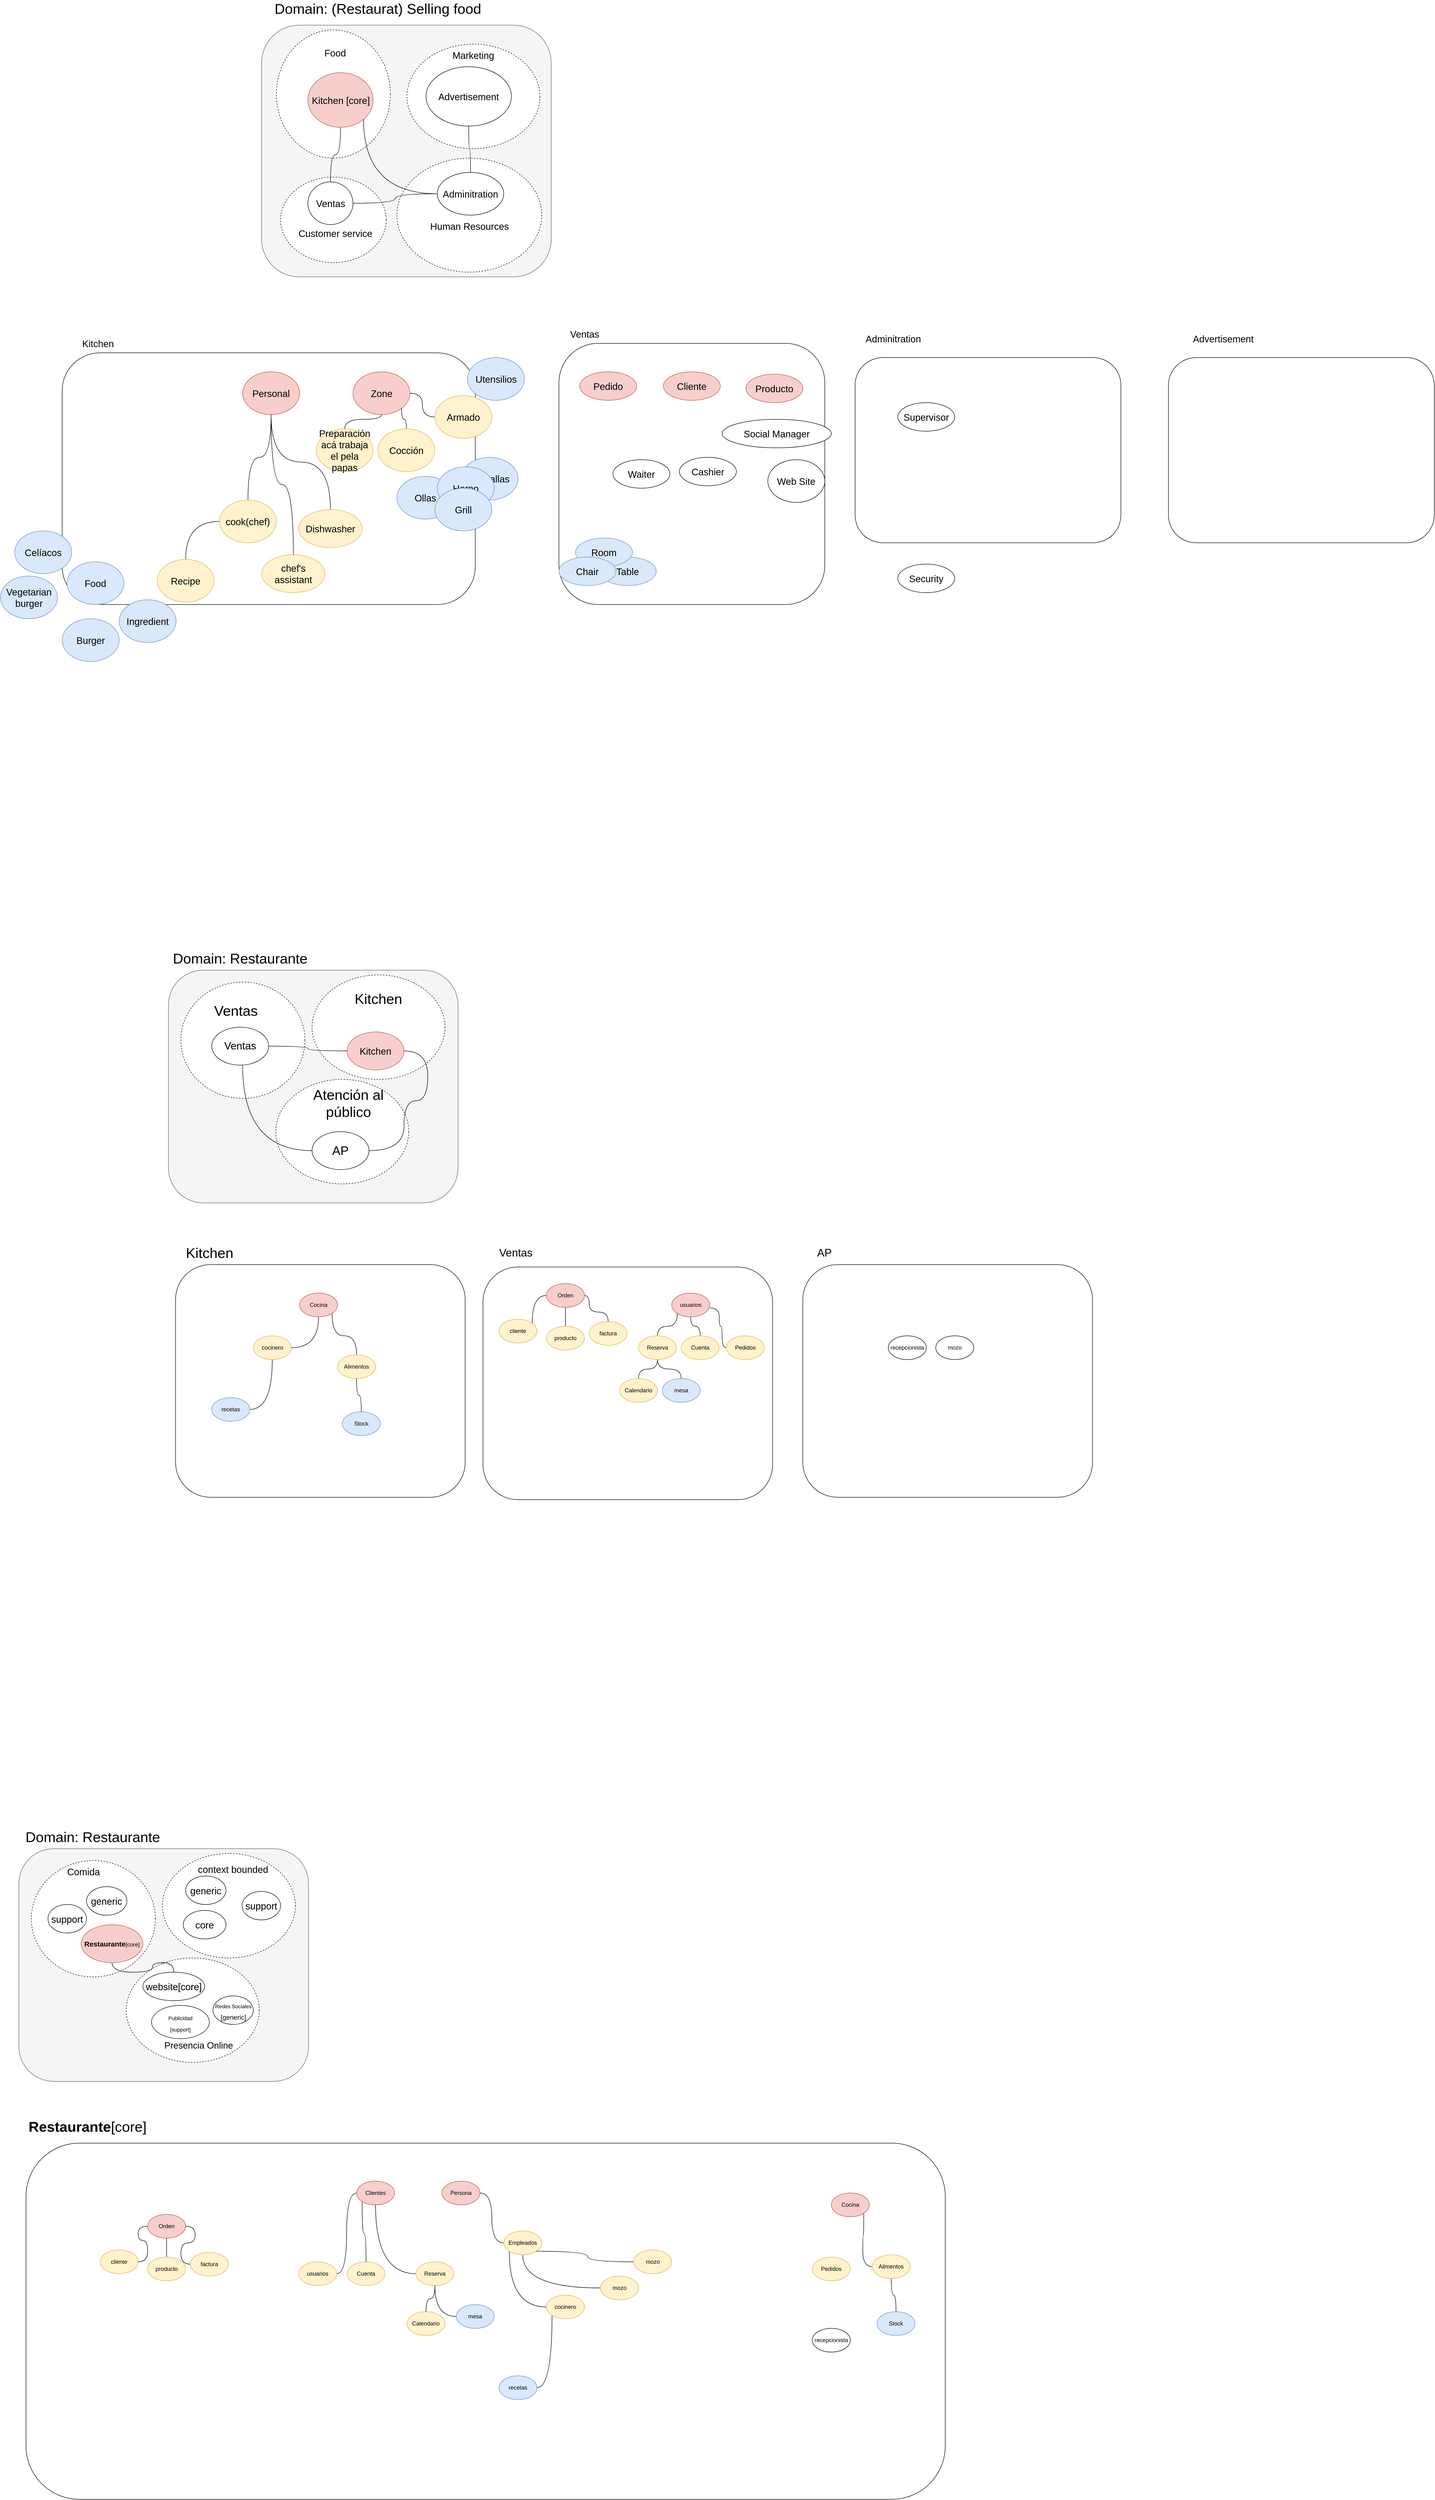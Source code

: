 <mxfile version="20.2.0" type="github" pages="3">
  <diagram id="0bSmpJjXT4QHC9Z0yinY" name="Análisis">
    <mxGraphModel dx="2881" dy="1131" grid="1" gridSize="10" guides="1" tooltips="1" connect="1" arrows="1" fold="1" page="1" pageScale="1" pageWidth="850" pageHeight="1100" math="0" shadow="0">
      <root>
        <mxCell id="0" />
        <mxCell id="1" parent="0" />
        <mxCell id="0j5r0Ggs8z3PcVSd7wvj-18" value="" style="rounded=1;whiteSpace=wrap;html=1;fontSize=20;fillColor=#f5f5f5;fontColor=#333333;strokeColor=#666666;" vertex="1" parent="1">
          <mxGeometry x="-16.25" y="2330" width="610" height="490" as="geometry" />
        </mxCell>
        <mxCell id="-irWWOzhihdXzqLK1Ein-56" value="" style="rounded=1;whiteSpace=wrap;html=1;fontSize=20;fillColor=#f5f5f5;fontColor=#333333;strokeColor=#666666;" parent="1" vertex="1">
          <mxGeometry x="180" y="340" width="610" height="530" as="geometry" />
        </mxCell>
        <mxCell id="-irWWOzhihdXzqLK1Ein-37" value="" style="rounded=1;whiteSpace=wrap;html=1;fontSize=20;" parent="1" vertex="1">
          <mxGeometry x="-240" y="1030" width="870" height="530" as="geometry" />
        </mxCell>
        <mxCell id="-irWWOzhihdXzqLK1Ein-1" value="&lt;font style=&quot;font-size: 30px;&quot;&gt;Domain: (Restaurat) Selling food&lt;br&gt;&lt;/font&gt;" style="text;html=1;strokeColor=none;fillColor=none;align=center;verticalAlign=middle;whiteSpace=wrap;rounded=0;" parent="1" vertex="1">
          <mxGeometry x="116" y="290" width="617.5" height="30" as="geometry" />
        </mxCell>
        <mxCell id="-irWWOzhihdXzqLK1Ein-2" value="" style="ellipse;whiteSpace=wrap;html=1;fontSize=30;dashed=1;" parent="1" vertex="1">
          <mxGeometry x="211.25" y="350" width="240" height="270" as="geometry" />
        </mxCell>
        <mxCell id="-irWWOzhihdXzqLK1Ein-3" value="" style="ellipse;whiteSpace=wrap;html=1;fontSize=30;dashed=1;" parent="1" vertex="1">
          <mxGeometry x="486.25" y="380" width="280" height="220" as="geometry" />
        </mxCell>
        <mxCell id="-irWWOzhihdXzqLK1Ein-4" value="" style="ellipse;whiteSpace=wrap;html=1;fontSize=30;dashed=1;" parent="1" vertex="1">
          <mxGeometry x="220" y="660" width="222.5" height="180" as="geometry" />
        </mxCell>
        <mxCell id="-irWWOzhihdXzqLK1Ein-5" value="&lt;font style=&quot;font-size: 20px;&quot;&gt;Food&lt;/font&gt;" style="text;html=1;strokeColor=none;fillColor=none;align=center;verticalAlign=middle;whiteSpace=wrap;rounded=0;dashed=1;fontSize=30;" parent="1" vertex="1">
          <mxGeometry x="305" y="380" width="60" height="30" as="geometry" />
        </mxCell>
        <mxCell id="-irWWOzhihdXzqLK1Ein-6" value="&lt;font style=&quot;font-size: 20px;&quot;&gt;C&lt;/font&gt;&lt;font style=&quot;font-size: 20px;&quot;&gt;&lt;span class=&quot;VIiyi&quot; lang=&quot;en&quot;&gt;&lt;span data-number-of-phrases=&quot;1&quot; data-phrase-index=&quot;0&quot; data-language-to-translate-into=&quot;es&quot; data-language-for-alternatives=&quot;en&quot; class=&quot;JLqJ4b ChMk0b&quot;&gt;&lt;span class=&quot;Q4iAWc&quot;&gt;ustomer service&lt;/span&gt;&lt;/span&gt;&lt;/span&gt;&lt;/font&gt;" style="text;html=1;strokeColor=none;fillColor=none;align=center;verticalAlign=middle;whiteSpace=wrap;rounded=0;dashed=1;fontSize=30;" parent="1" vertex="1">
          <mxGeometry x="187.5" y="760" width="295" height="30" as="geometry" />
        </mxCell>
        <mxCell id="Ue44cO6_rPKiA-cW_K2B-14" style="edgeStyle=orthogonalEdgeStyle;curved=1;orthogonalLoop=1;jettySize=auto;html=1;endArrow=none;endFill=0;" parent="1" source="-irWWOzhihdXzqLK1Ein-8" target="-irWWOzhihdXzqLK1Ein-63" edge="1">
          <mxGeometry relative="1" as="geometry" />
        </mxCell>
        <mxCell id="-irWWOzhihdXzqLK1Ein-8" value="&lt;span class=&quot;VIiyi&quot; lang=&quot;en&quot;&gt;&lt;span data-number-of-phrases=&quot;1&quot; data-phrase-index=&quot;0&quot; data-language-to-translate-into=&quot;es&quot; data-language-for-alternatives=&quot;en&quot; class=&quot;JLqJ4b ChMk0b&quot;&gt;&lt;span class=&quot;Q4iAWc&quot;&gt;Kitchen [core]&lt;br&gt;&lt;/span&gt;&lt;/span&gt;&lt;/span&gt;" style="ellipse;whiteSpace=wrap;html=1;fontSize=20;fillColor=#f8cecc;strokeColor=#b85450;" parent="1" vertex="1">
          <mxGeometry x="277.5" y="440" width="137.5" height="115" as="geometry" />
        </mxCell>
        <mxCell id="-irWWOzhihdXzqLK1Ein-10" value="Advertisement" style="ellipse;whiteSpace=wrap;html=1;fontSize=20;" parent="1" vertex="1">
          <mxGeometry x="526.25" y="427.5" width="180" height="125" as="geometry" />
        </mxCell>
        <mxCell id="-irWWOzhihdXzqLK1Ein-11" value="&lt;font style=&quot;font-size: 20px;&quot;&gt;Marketing&lt;/font&gt;" style="text;html=1;strokeColor=none;fillColor=none;align=center;verticalAlign=middle;whiteSpace=wrap;rounded=0;dashed=1;fontSize=30;" parent="1" vertex="1">
          <mxGeometry x="566.25" y="390" width="120" height="20" as="geometry" />
        </mxCell>
        <mxCell id="-irWWOzhihdXzqLK1Ein-13" value="" style="ellipse;whiteSpace=wrap;html=1;fontSize=30;dashed=1;" parent="1" vertex="1">
          <mxGeometry x="465" y="620" width="305" height="240" as="geometry" />
        </mxCell>
        <mxCell id="Ue44cO6_rPKiA-cW_K2B-15" style="edgeStyle=orthogonalEdgeStyle;curved=1;orthogonalLoop=1;jettySize=auto;html=1;entryX=1;entryY=0.5;entryDx=0;entryDy=0;endArrow=none;endFill=0;" parent="1" source="-irWWOzhihdXzqLK1Ein-15" target="-irWWOzhihdXzqLK1Ein-63" edge="1">
          <mxGeometry relative="1" as="geometry" />
        </mxCell>
        <mxCell id="Ue44cO6_rPKiA-cW_K2B-16" style="edgeStyle=orthogonalEdgeStyle;curved=1;orthogonalLoop=1;jettySize=auto;html=1;entryX=1;entryY=1;entryDx=0;entryDy=0;endArrow=none;endFill=0;" parent="1" source="-irWWOzhihdXzqLK1Ein-15" target="-irWWOzhihdXzqLK1Ein-8" edge="1">
          <mxGeometry relative="1" as="geometry" />
        </mxCell>
        <mxCell id="Ue44cO6_rPKiA-cW_K2B-17" style="edgeStyle=orthogonalEdgeStyle;curved=1;orthogonalLoop=1;jettySize=auto;html=1;endArrow=none;endFill=0;" parent="1" source="-irWWOzhihdXzqLK1Ein-15" target="-irWWOzhihdXzqLK1Ein-10" edge="1">
          <mxGeometry relative="1" as="geometry" />
        </mxCell>
        <mxCell id="-irWWOzhihdXzqLK1Ein-15" value="Adminitration" style="ellipse;whiteSpace=wrap;html=1;fontSize=20;" parent="1" vertex="1">
          <mxGeometry x="550" y="650" width="140" height="90" as="geometry" />
        </mxCell>
        <mxCell id="-irWWOzhihdXzqLK1Ein-19" value="&lt;font style=&quot;font-size: 20px;&quot;&gt;Human Resources&lt;br&gt;&lt;/font&gt;" style="text;html=1;strokeColor=none;fillColor=none;align=center;verticalAlign=middle;whiteSpace=wrap;rounded=0;dashed=1;fontSize=30;" parent="1" vertex="1">
          <mxGeometry x="512.5" y="750" width="210" height="20" as="geometry" />
        </mxCell>
        <mxCell id="-irWWOzhihdXzqLK1Ein-21" value="Ingredient" style="ellipse;whiteSpace=wrap;html=1;fontSize=20;fillColor=#dae8fc;strokeColor=#6c8ebf;" parent="1" vertex="1">
          <mxGeometry x="-120" y="1550" width="120" height="90" as="geometry" />
        </mxCell>
        <mxCell id="Ue44cO6_rPKiA-cW_K2B-23" style="edgeStyle=orthogonalEdgeStyle;curved=1;orthogonalLoop=1;jettySize=auto;html=1;endArrow=none;endFill=0;" parent="1" source="-irWWOzhihdXzqLK1Ein-22" target="Ue44cO6_rPKiA-cW_K2B-22" edge="1">
          <mxGeometry relative="1" as="geometry" />
        </mxCell>
        <mxCell id="Ue44cO6_rPKiA-cW_K2B-53" style="edgeStyle=orthogonalEdgeStyle;curved=1;orthogonalLoop=1;jettySize=auto;html=1;endArrow=none;endFill=0;" parent="1" source="-irWWOzhihdXzqLK1Ein-22" target="-irWWOzhihdXzqLK1Ein-24" edge="1">
          <mxGeometry relative="1" as="geometry" />
        </mxCell>
        <mxCell id="-irWWOzhihdXzqLK1Ein-22" value="cook(chef)" style="ellipse;whiteSpace=wrap;html=1;fontSize=20;fillColor=#fff2cc;strokeColor=#d6b656;" parent="1" vertex="1">
          <mxGeometry x="91.25" y="1340" width="120" height="90" as="geometry" />
        </mxCell>
        <mxCell id="-irWWOzhihdXzqLK1Ein-24" value="Recipe" style="ellipse;whiteSpace=wrap;html=1;fontSize=20;fillColor=#fff2cc;strokeColor=#d6b656;" parent="1" vertex="1">
          <mxGeometry x="-40" y="1465" width="120" height="90" as="geometry" />
        </mxCell>
        <mxCell id="-irWWOzhihdXzqLK1Ein-36" value="&lt;span class=&quot;VIiyi&quot; lang=&quot;en&quot;&gt;&lt;span data-number-of-phrases=&quot;1&quot; data-phrase-index=&quot;0&quot; data-language-to-translate-into=&quot;es&quot; data-language-for-alternatives=&quot;en&quot; class=&quot;JLqJ4b ChMk0b&quot;&gt;&lt;span class=&quot;Q4iAWc&quot;&gt;Kitchen &lt;/span&gt;&lt;/span&gt;&lt;/span&gt;" style="text;html=1;align=center;verticalAlign=middle;resizable=0;points=[];autosize=1;strokeColor=none;fillColor=none;fontSize=20;" parent="1" vertex="1">
          <mxGeometry x="-210" y="990" width="90" height="40" as="geometry" />
        </mxCell>
        <mxCell id="-irWWOzhihdXzqLK1Ein-38" value="" style="rounded=1;whiteSpace=wrap;html=1;fontSize=20;" parent="1" vertex="1">
          <mxGeometry x="806.25" y="1010" width="560" height="550" as="geometry" />
        </mxCell>
        <mxCell id="-irWWOzhihdXzqLK1Ein-39" value="Ventas" style="text;html=1;align=center;verticalAlign=middle;resizable=0;points=[];autosize=1;strokeColor=none;fillColor=none;fontSize=20;" parent="1" vertex="1">
          <mxGeometry x="820" y="970" width="80" height="40" as="geometry" />
        </mxCell>
        <mxCell id="-irWWOzhihdXzqLK1Ein-42" value="Advertisement" style="text;html=1;align=center;verticalAlign=middle;resizable=0;points=[];autosize=1;strokeColor=none;fillColor=none;fontSize=20;" parent="1" vertex="1">
          <mxGeometry x="2130" y="980" width="150" height="40" as="geometry" />
        </mxCell>
        <mxCell id="-irWWOzhihdXzqLK1Ein-43" value="" style="rounded=1;whiteSpace=wrap;html=1;fontSize=20;" parent="1" vertex="1">
          <mxGeometry x="2090" y="1040" width="560" height="390" as="geometry" />
        </mxCell>
        <mxCell id="-irWWOzhihdXzqLK1Ein-44" value="Adminitration" style="text;html=1;align=center;verticalAlign=middle;resizable=0;points=[];autosize=1;strokeColor=none;fillColor=none;fontSize=20;" parent="1" vertex="1">
          <mxGeometry x="1440" y="980" width="140" height="40" as="geometry" />
        </mxCell>
        <mxCell id="-irWWOzhihdXzqLK1Ein-45" value="" style="rounded=1;whiteSpace=wrap;html=1;fontSize=20;" parent="1" vertex="1">
          <mxGeometry x="1430" y="1040" width="560" height="390" as="geometry" />
        </mxCell>
        <mxCell id="-irWWOzhihdXzqLK1Ein-46" value="Waiter" style="ellipse;whiteSpace=wrap;html=1;fontSize=20;" parent="1" vertex="1">
          <mxGeometry x="920" y="1255" width="120" height="60" as="geometry" />
        </mxCell>
        <mxCell id="-irWWOzhihdXzqLK1Ein-47" value="Cashier" style="ellipse;whiteSpace=wrap;html=1;fontSize=20;" parent="1" vertex="1">
          <mxGeometry x="1060" y="1250" width="120" height="60" as="geometry" />
        </mxCell>
        <mxCell id="-irWWOzhihdXzqLK1Ein-48" value="Table" style="ellipse;whiteSpace=wrap;html=1;fontSize=20;fillColor=#dae8fc;strokeColor=#6c8ebf;" parent="1" vertex="1">
          <mxGeometry x="891.25" y="1460" width="120" height="60" as="geometry" />
        </mxCell>
        <mxCell id="-irWWOzhihdXzqLK1Ein-49" value="Web Site" style="ellipse;whiteSpace=wrap;html=1;fontSize=20;direction=west;" parent="1" vertex="1">
          <mxGeometry x="1246.25" y="1255" width="120" height="90" as="geometry" />
        </mxCell>
        <mxCell id="-irWWOzhihdXzqLK1Ein-50" value="Social Manager" style="ellipse;whiteSpace=wrap;html=1;fontSize=20;" parent="1" vertex="1">
          <mxGeometry x="1150" y="1170" width="230" height="60" as="geometry" />
        </mxCell>
        <mxCell id="-irWWOzhihdXzqLK1Ein-51" value="Room" style="ellipse;whiteSpace=wrap;html=1;fontSize=20;fillColor=#dae8fc;strokeColor=#6c8ebf;" parent="1" vertex="1">
          <mxGeometry x="841.25" y="1420" width="120" height="60" as="geometry" />
        </mxCell>
        <mxCell id="-irWWOzhihdXzqLK1Ein-52" value="Chair" style="ellipse;whiteSpace=wrap;html=1;fontSize=20;fillColor=#dae8fc;strokeColor=#6c8ebf;" parent="1" vertex="1">
          <mxGeometry x="806.25" y="1460" width="120" height="60" as="geometry" />
        </mxCell>
        <mxCell id="-irWWOzhihdXzqLK1Ein-54" value="Burger" style="ellipse;whiteSpace=wrap;html=1;fontSize=20;fillColor=#dae8fc;strokeColor=#6c8ebf;" parent="1" vertex="1">
          <mxGeometry x="-240" y="1590" width="120" height="90" as="geometry" />
        </mxCell>
        <mxCell id="-irWWOzhihdXzqLK1Ein-55" value="Vegetarian burger" style="ellipse;whiteSpace=wrap;html=1;fontSize=20;fillColor=#dae8fc;strokeColor=#6c8ebf;" parent="1" vertex="1">
          <mxGeometry x="-370" y="1500" width="120" height="90" as="geometry" />
        </mxCell>
        <mxCell id="-irWWOzhihdXzqLK1Ein-57" value="Security" style="ellipse;whiteSpace=wrap;html=1;fontSize=20;" parent="1" vertex="1">
          <mxGeometry x="1520" y="1475" width="120" height="60" as="geometry" />
        </mxCell>
        <mxCell id="-irWWOzhihdXzqLK1Ein-58" value="Supervisor" style="ellipse;whiteSpace=wrap;html=1;fontSize=20;" parent="1" vertex="1">
          <mxGeometry x="1520" y="1135" width="120" height="60" as="geometry" />
        </mxCell>
        <mxCell id="Ue44cO6_rPKiA-cW_K2B-24" style="edgeStyle=orthogonalEdgeStyle;curved=1;orthogonalLoop=1;jettySize=auto;html=1;endArrow=none;endFill=0;" parent="1" source="-irWWOzhihdXzqLK1Ein-59" target="Ue44cO6_rPKiA-cW_K2B-22" edge="1">
          <mxGeometry relative="1" as="geometry" />
        </mxCell>
        <mxCell id="-irWWOzhihdXzqLK1Ein-59" value="&lt;span class=&quot;VIiyi&quot; lang=&quot;en&quot;&gt;&lt;span data-number-of-phrases=&quot;1&quot; data-phrase-index=&quot;0&quot; data-language-to-translate-into=&quot;es&quot; data-language-for-alternatives=&quot;en&quot; class=&quot;JLqJ4b ChMk0b&quot;&gt;&lt;span class=&quot;Q4iAWc&quot;&gt;chef&#39;s assistant&lt;/span&gt;&lt;/span&gt;&lt;/span&gt;" style="ellipse;whiteSpace=wrap;html=1;fontSize=20;fillColor=#fff2cc;strokeColor=#d6b656;" parent="1" vertex="1">
          <mxGeometry x="180" y="1455" width="133.75" height="80" as="geometry" />
        </mxCell>
        <mxCell id="-irWWOzhihdXzqLK1Ein-63" value="Ventas" style="ellipse;whiteSpace=wrap;html=1;fontSize=20;" parent="1" vertex="1">
          <mxGeometry x="277.5" y="670" width="95" height="90" as="geometry" />
        </mxCell>
        <mxCell id="Ue44cO6_rPKiA-cW_K2B-1" style="edgeStyle=orthogonalEdgeStyle;rounded=0;orthogonalLoop=1;jettySize=auto;html=1;exitX=0.5;exitY=1;exitDx=0;exitDy=0;" parent="1" source="-irWWOzhihdXzqLK1Ein-6" target="-irWWOzhihdXzqLK1Ein-6" edge="1">
          <mxGeometry relative="1" as="geometry" />
        </mxCell>
        <mxCell id="Ue44cO6_rPKiA-cW_K2B-18" value="Ollas" style="ellipse;whiteSpace=wrap;html=1;fontSize=20;fillColor=#dae8fc;strokeColor=#6c8ebf;" parent="1" vertex="1">
          <mxGeometry x="465" y="1290" width="120" height="90" as="geometry" />
        </mxCell>
        <mxCell id="Ue44cO6_rPKiA-cW_K2B-22" value="Personal" style="ellipse;whiteSpace=wrap;html=1;fontSize=20;fillColor=#f8cecc;strokeColor=#b85450;" parent="1" vertex="1">
          <mxGeometry x="140" y="1070" width="120" height="90" as="geometry" />
        </mxCell>
        <mxCell id="Ue44cO6_rPKiA-cW_K2B-32" style="edgeStyle=orthogonalEdgeStyle;curved=1;orthogonalLoop=1;jettySize=auto;html=1;endArrow=none;endFill=0;" parent="1" source="Ue44cO6_rPKiA-cW_K2B-31" target="Ue44cO6_rPKiA-cW_K2B-22" edge="1">
          <mxGeometry relative="1" as="geometry" />
        </mxCell>
        <mxCell id="Ue44cO6_rPKiA-cW_K2B-31" value="&lt;span class=&quot;VIiyi&quot; lang=&quot;en&quot;&gt;&lt;span data-number-of-phrases=&quot;1&quot; data-phrase-index=&quot;0&quot; data-language-to-translate-into=&quot;es&quot; data-language-for-alternatives=&quot;en&quot; class=&quot;JLqJ4b ChMk0b&quot;&gt;&lt;span class=&quot;Q4iAWc&quot;&gt;Dishwasher&lt;/span&gt;&lt;/span&gt;&lt;/span&gt;" style="ellipse;whiteSpace=wrap;html=1;fontSize=20;fillColor=#fff2cc;strokeColor=#d6b656;" parent="1" vertex="1">
          <mxGeometry x="258.13" y="1360" width="133.75" height="80" as="geometry" />
        </mxCell>
        <mxCell id="Ue44cO6_rPKiA-cW_K2B-33" value="Hornallas" style="ellipse;whiteSpace=wrap;html=1;fontSize=20;fillColor=#dae8fc;strokeColor=#6c8ebf;" parent="1" vertex="1">
          <mxGeometry x="600" y="1250" width="120" height="90" as="geometry" />
        </mxCell>
        <mxCell id="Ue44cO6_rPKiA-cW_K2B-38" value="Zone" style="ellipse;whiteSpace=wrap;html=1;fontSize=20;fillColor=#f8cecc;strokeColor=#b85450;" parent="1" vertex="1">
          <mxGeometry x="372.5" y="1070" width="120" height="90" as="geometry" />
        </mxCell>
        <mxCell id="Ue44cO6_rPKiA-cW_K2B-46" style="edgeStyle=orthogonalEdgeStyle;curved=1;orthogonalLoop=1;jettySize=auto;html=1;entryX=1;entryY=1;entryDx=0;entryDy=0;endArrow=none;endFill=0;" parent="1" source="Ue44cO6_rPKiA-cW_K2B-39" target="Ue44cO6_rPKiA-cW_K2B-38" edge="1">
          <mxGeometry relative="1" as="geometry" />
        </mxCell>
        <mxCell id="Ue44cO6_rPKiA-cW_K2B-39" value="Cocción" style="ellipse;whiteSpace=wrap;html=1;fontSize=20;fillColor=#fff2cc;strokeColor=#d6b656;" parent="1" vertex="1">
          <mxGeometry x="425" y="1190" width="120" height="90" as="geometry" />
        </mxCell>
        <mxCell id="Ue44cO6_rPKiA-cW_K2B-45" style="edgeStyle=orthogonalEdgeStyle;curved=1;orthogonalLoop=1;jettySize=auto;html=1;endArrow=none;endFill=0;" parent="1" source="Ue44cO6_rPKiA-cW_K2B-40" target="Ue44cO6_rPKiA-cW_K2B-38" edge="1">
          <mxGeometry relative="1" as="geometry" />
        </mxCell>
        <mxCell id="Ue44cO6_rPKiA-cW_K2B-40" value="Preparación acá trabaja el pela papas" style="ellipse;whiteSpace=wrap;html=1;fontSize=20;fillColor=#fff2cc;strokeColor=#d6b656;" parent="1" vertex="1">
          <mxGeometry x="295" y="1190" width="120" height="90" as="geometry" />
        </mxCell>
        <mxCell id="Ue44cO6_rPKiA-cW_K2B-41" value="Horno" style="ellipse;whiteSpace=wrap;html=1;fontSize=20;fillColor=#dae8fc;strokeColor=#6c8ebf;" parent="1" vertex="1">
          <mxGeometry x="550" y="1270" width="120" height="90" as="geometry" />
        </mxCell>
        <mxCell id="Ue44cO6_rPKiA-cW_K2B-42" value="Grill" style="ellipse;whiteSpace=wrap;html=1;fontSize=20;fillColor=#dae8fc;strokeColor=#6c8ebf;" parent="1" vertex="1">
          <mxGeometry x="545" y="1315" width="120" height="90" as="geometry" />
        </mxCell>
        <mxCell id="Ue44cO6_rPKiA-cW_K2B-43" value="Utensilios" style="ellipse;whiteSpace=wrap;html=1;fontSize=20;fillColor=#dae8fc;strokeColor=#6c8ebf;" parent="1" vertex="1">
          <mxGeometry x="613.5" y="1040" width="120" height="90" as="geometry" />
        </mxCell>
        <mxCell id="Ue44cO6_rPKiA-cW_K2B-47" value="Food" style="ellipse;whiteSpace=wrap;html=1;fontSize=20;fillColor=#dae8fc;strokeColor=#6c8ebf;" parent="1" vertex="1">
          <mxGeometry x="-230" y="1470" width="120" height="90" as="geometry" />
        </mxCell>
        <mxCell id="Ue44cO6_rPKiA-cW_K2B-51" value="Celíacos" style="ellipse;whiteSpace=wrap;html=1;fontSize=20;fillColor=#dae8fc;strokeColor=#6c8ebf;" parent="1" vertex="1">
          <mxGeometry x="-340" y="1405" width="120" height="90" as="geometry" />
        </mxCell>
        <mxCell id="Ue44cO6_rPKiA-cW_K2B-55" style="edgeStyle=orthogonalEdgeStyle;curved=1;orthogonalLoop=1;jettySize=auto;html=1;endArrow=none;endFill=0;" parent="1" source="Ue44cO6_rPKiA-cW_K2B-54" target="Ue44cO6_rPKiA-cW_K2B-38" edge="1">
          <mxGeometry relative="1" as="geometry" />
        </mxCell>
        <mxCell id="Ue44cO6_rPKiA-cW_K2B-54" value="Armado" style="ellipse;whiteSpace=wrap;html=1;fontSize=20;fillColor=#fff2cc;strokeColor=#d6b656;" parent="1" vertex="1">
          <mxGeometry x="545" y="1120" width="120" height="90" as="geometry" />
        </mxCell>
        <mxCell id="Ue44cO6_rPKiA-cW_K2B-56" value="Producto" style="ellipse;whiteSpace=wrap;html=1;fontSize=20;fillColor=#f8cecc;strokeColor=#b85450;" parent="1" vertex="1">
          <mxGeometry x="1200" y="1075" width="120" height="60" as="geometry" />
        </mxCell>
        <mxCell id="Ue44cO6_rPKiA-cW_K2B-58" value="Pedido" style="ellipse;whiteSpace=wrap;html=1;fontSize=20;fillColor=#f8cecc;strokeColor=#b85450;" parent="1" vertex="1">
          <mxGeometry x="850" y="1070" width="120" height="60" as="geometry" />
        </mxCell>
        <mxCell id="Ue44cO6_rPKiA-cW_K2B-59" value="Cliente" style="ellipse;whiteSpace=wrap;html=1;fontSize=20;fillColor=#f8cecc;strokeColor=#b85450;" parent="1" vertex="1">
          <mxGeometry x="1026.25" y="1070" width="120" height="60" as="geometry" />
        </mxCell>
        <mxCell id="0j5r0Ggs8z3PcVSd7wvj-1" value="&lt;font style=&quot;font-size: 30px;&quot;&gt;Domain: Restaurante&lt;br&gt;&lt;/font&gt;" style="text;html=1;strokeColor=none;fillColor=none;align=center;verticalAlign=middle;whiteSpace=wrap;rounded=0;" vertex="1" parent="1">
          <mxGeometry x="-25" y="2290" width="320" height="30" as="geometry" />
        </mxCell>
        <mxCell id="0j5r0Ggs8z3PcVSd7wvj-2" value="" style="ellipse;whiteSpace=wrap;html=1;fontSize=30;dashed=1;" vertex="1" parent="1">
          <mxGeometry x="10" y="2355" width="261.25" height="245" as="geometry" />
        </mxCell>
        <mxCell id="0j5r0Ggs8z3PcVSd7wvj-3" value="" style="ellipse;whiteSpace=wrap;html=1;fontSize=30;dashed=1;" vertex="1" parent="1">
          <mxGeometry x="286.25" y="2340" width="280" height="220" as="geometry" />
        </mxCell>
        <mxCell id="0j5r0Ggs8z3PcVSd7wvj-5" value="Ventas" style="text;html=1;strokeColor=none;fillColor=none;align=center;verticalAlign=middle;whiteSpace=wrap;rounded=0;dashed=1;fontSize=30;" vertex="1" parent="1">
          <mxGeometry x="96" y="2400" width="60" height="30" as="geometry" />
        </mxCell>
        <mxCell id="0j5r0Ggs8z3PcVSd7wvj-10" value="&lt;font style=&quot;font-size: 30px;&quot;&gt;Kitchen&lt;/font&gt;" style="text;html=1;strokeColor=none;fillColor=none;align=center;verticalAlign=middle;whiteSpace=wrap;rounded=0;dashed=1;fontSize=30;" vertex="1" parent="1">
          <mxGeometry x="366.25" y="2380" width="120" height="20" as="geometry" />
        </mxCell>
        <mxCell id="0j5r0Ggs8z3PcVSd7wvj-24" value="&lt;font style=&quot;font-size: 20px;&quot;&gt;Kitchen&lt;/font&gt;" style="ellipse;whiteSpace=wrap;html=1;fillColor=#f8cecc;strokeColor=#b85450;" vertex="1" parent="1">
          <mxGeometry x="360" y="2460" width="120" height="80" as="geometry" />
        </mxCell>
        <mxCell id="0j5r0Ggs8z3PcVSd7wvj-37" value="" style="ellipse;whiteSpace=wrap;html=1;fontSize=30;dashed=1;" vertex="1" parent="1">
          <mxGeometry x="210" y="2560" width="280" height="220" as="geometry" />
        </mxCell>
        <mxCell id="0j5r0Ggs8z3PcVSd7wvj-44" style="edgeStyle=orthogonalEdgeStyle;curved=1;orthogonalLoop=1;jettySize=auto;html=1;fontSize=23;endArrow=none;endFill=0;" edge="1" parent="1" source="0j5r0Ggs8z3PcVSd7wvj-38" target="0j5r0Ggs8z3PcVSd7wvj-24">
          <mxGeometry relative="1" as="geometry">
            <Array as="points">
              <mxPoint x="480" y="2710" />
              <mxPoint x="480" y="2605" />
              <mxPoint x="530" y="2605" />
              <mxPoint x="530" y="2500" />
            </Array>
          </mxGeometry>
        </mxCell>
        <mxCell id="0j5r0Ggs8z3PcVSd7wvj-38" value="&lt;font style=&quot;font-size: 26px;&quot;&gt;AP&lt;/font&gt;" style="ellipse;whiteSpace=wrap;html=1;" vertex="1" parent="1">
          <mxGeometry x="286.25" y="2670" width="120" height="80" as="geometry" />
        </mxCell>
        <mxCell id="0j5r0Ggs8z3PcVSd7wvj-42" style="edgeStyle=orthogonalEdgeStyle;orthogonalLoop=1;jettySize=auto;html=1;fontSize=23;curved=1;endArrow=none;endFill=0;" edge="1" parent="1" source="0j5r0Ggs8z3PcVSd7wvj-39" target="0j5r0Ggs8z3PcVSd7wvj-24">
          <mxGeometry relative="1" as="geometry" />
        </mxCell>
        <mxCell id="0j5r0Ggs8z3PcVSd7wvj-43" style="edgeStyle=orthogonalEdgeStyle;curved=1;orthogonalLoop=1;jettySize=auto;html=1;entryX=0;entryY=0.5;entryDx=0;entryDy=0;fontSize=23;endArrow=none;endFill=0;" edge="1" parent="1" source="0j5r0Ggs8z3PcVSd7wvj-39" target="0j5r0Ggs8z3PcVSd7wvj-38">
          <mxGeometry relative="1" as="geometry">
            <Array as="points">
              <mxPoint x="140" y="2710" />
            </Array>
          </mxGeometry>
        </mxCell>
        <mxCell id="0j5r0Ggs8z3PcVSd7wvj-39" value="&lt;font style=&quot;font-size: 22px;&quot;&gt;Ventas&lt;/font&gt;" style="ellipse;whiteSpace=wrap;html=1;" vertex="1" parent="1">
          <mxGeometry x="75" y="2450" width="120" height="80" as="geometry" />
        </mxCell>
        <mxCell id="0j5r0Ggs8z3PcVSd7wvj-40" value="Atención al público" style="text;html=1;strokeColor=none;fillColor=none;align=center;verticalAlign=middle;whiteSpace=wrap;rounded=0;dashed=1;fontSize=30;" vertex="1" parent="1">
          <mxGeometry x="242.5" y="2600" width="240" height="20" as="geometry" />
        </mxCell>
        <mxCell id="0j5r0Ggs8z3PcVSd7wvj-45" value="" style="rounded=1;whiteSpace=wrap;html=1;fontSize=20;" vertex="1" parent="1">
          <mxGeometry x="-1.25" y="2950" width="610" height="490" as="geometry" />
        </mxCell>
        <mxCell id="0j5r0Ggs8z3PcVSd7wvj-46" value="&lt;font style=&quot;font-size: 30px;&quot;&gt;Kitchen&lt;/font&gt;" style="text;html=1;align=center;verticalAlign=middle;resizable=0;points=[];autosize=1;strokeColor=none;fillColor=none;fontSize=23;" vertex="1" parent="1">
          <mxGeometry x="10" y="2900" width="120" height="50" as="geometry" />
        </mxCell>
        <mxCell id="0j5r0Ggs8z3PcVSd7wvj-17" style="edgeStyle=orthogonalEdgeStyle;rounded=0;orthogonalLoop=1;jettySize=auto;html=1;exitX=0.5;exitY=1;exitDx=0;exitDy=0;" edge="1" parent="1">
          <mxGeometry relative="1" as="geometry">
            <mxPoint x="141.25" y="3050" as="sourcePoint" />
            <mxPoint x="141.25" y="3050" as="targetPoint" />
          </mxGeometry>
        </mxCell>
        <mxCell id="0j5r0Ggs8z3PcVSd7wvj-61" style="edgeStyle=orthogonalEdgeStyle;curved=1;orthogonalLoop=1;jettySize=auto;html=1;fontSize=30;endArrow=none;endFill=0;" edge="1" parent="1" source="0j5r0Ggs8z3PcVSd7wvj-26" target="0j5r0Ggs8z3PcVSd7wvj-27">
          <mxGeometry relative="1" as="geometry" />
        </mxCell>
        <mxCell id="0j5r0Ggs8z3PcVSd7wvj-26" value="recetas" style="ellipse;whiteSpace=wrap;html=1;fillColor=#dae8fc;strokeColor=#6c8ebf;" vertex="1" parent="1">
          <mxGeometry x="75" y="3230" width="80" height="50" as="geometry" />
        </mxCell>
        <mxCell id="0j5r0Ggs8z3PcVSd7wvj-73" style="edgeStyle=orthogonalEdgeStyle;curved=1;orthogonalLoop=1;jettySize=auto;html=1;fontSize=30;endArrow=none;endFill=0;" edge="1" parent="1" source="0j5r0Ggs8z3PcVSd7wvj-27" target="0j5r0Ggs8z3PcVSd7wvj-70">
          <mxGeometry relative="1" as="geometry" />
        </mxCell>
        <mxCell id="0j5r0Ggs8z3PcVSd7wvj-27" value="cocinero" style="ellipse;whiteSpace=wrap;html=1;fillColor=#fff2cc;strokeColor=#d6b656;" vertex="1" parent="1">
          <mxGeometry x="162.5" y="3100" width="80" height="50" as="geometry" />
        </mxCell>
        <mxCell id="0j5r0Ggs8z3PcVSd7wvj-81" style="edgeStyle=orthogonalEdgeStyle;curved=1;orthogonalLoop=1;jettySize=auto;html=1;entryX=1;entryY=1;entryDx=0;entryDy=0;fontSize=30;endArrow=none;endFill=0;" edge="1" parent="1" source="0j5r0Ggs8z3PcVSd7wvj-35" target="0j5r0Ggs8z3PcVSd7wvj-70">
          <mxGeometry relative="1" as="geometry" />
        </mxCell>
        <mxCell id="0j5r0Ggs8z3PcVSd7wvj-35" value="Alimentos" style="ellipse;whiteSpace=wrap;html=1;fillColor=#fff2cc;strokeColor=#d6b656;" vertex="1" parent="1">
          <mxGeometry x="340" y="3140" width="80" height="50" as="geometry" />
        </mxCell>
        <mxCell id="0j5r0Ggs8z3PcVSd7wvj-55" style="edgeStyle=orthogonalEdgeStyle;curved=1;orthogonalLoop=1;jettySize=auto;html=1;entryX=0.5;entryY=1;entryDx=0;entryDy=0;fontSize=30;endArrow=none;endFill=0;" edge="1" parent="1" source="0j5r0Ggs8z3PcVSd7wvj-50">
          <mxGeometry relative="1" as="geometry">
            <mxPoint x="153.75" y="3070" as="targetPoint" />
          </mxGeometry>
        </mxCell>
        <mxCell id="0j5r0Ggs8z3PcVSd7wvj-54" style="edgeStyle=orthogonalEdgeStyle;curved=1;orthogonalLoop=1;jettySize=auto;html=1;entryX=0;entryY=0.5;entryDx=0;entryDy=0;fontSize=30;endArrow=none;endFill=0;" edge="1" parent="1" source="0j5r0Ggs8z3PcVSd7wvj-51">
          <mxGeometry relative="1" as="geometry">
            <mxPoint x="113.75" y="3045" as="targetPoint" />
          </mxGeometry>
        </mxCell>
        <mxCell id="0j5r0Ggs8z3PcVSd7wvj-56" style="edgeStyle=orthogonalEdgeStyle;curved=1;orthogonalLoop=1;jettySize=auto;html=1;entryX=1;entryY=1;entryDx=0;entryDy=0;fontSize=30;endArrow=none;endFill=0;" edge="1" parent="1" target="0j5r0Ggs8z3PcVSd7wvj-49">
          <mxGeometry relative="1" as="geometry">
            <mxPoint x="233.75" y="3139.957" as="sourcePoint" />
          </mxGeometry>
        </mxCell>
        <mxCell id="0j5r0Ggs8z3PcVSd7wvj-62" value="Ventas" style="text;html=1;align=center;verticalAlign=middle;resizable=0;points=[];autosize=1;strokeColor=none;fillColor=none;fontSize=23;" vertex="1" parent="1">
          <mxGeometry x="670" y="2905" width="90" height="40" as="geometry" />
        </mxCell>
        <mxCell id="0j5r0Ggs8z3PcVSd7wvj-63" value="" style="rounded=1;whiteSpace=wrap;html=1;fontSize=20;" vertex="1" parent="1">
          <mxGeometry x="646.25" y="2955" width="610" height="490" as="geometry" />
        </mxCell>
        <mxCell id="0j5r0Ggs8z3PcVSd7wvj-69" style="edgeStyle=orthogonalEdgeStyle;curved=1;orthogonalLoop=1;jettySize=auto;html=1;fontSize=30;endArrow=none;endFill=0;" edge="1" parent="1" source="0j5r0Ggs8z3PcVSd7wvj-28" target="0j5r0Ggs8z3PcVSd7wvj-64">
          <mxGeometry relative="1" as="geometry">
            <Array as="points">
              <mxPoint x="750" y="3015" />
            </Array>
          </mxGeometry>
        </mxCell>
        <mxCell id="0j5r0Ggs8z3PcVSd7wvj-28" value="cliente" style="ellipse;whiteSpace=wrap;html=1;fillColor=#fff2cc;strokeColor=#d6b656;" vertex="1" parent="1">
          <mxGeometry x="680" y="3065" width="80" height="50" as="geometry" />
        </mxCell>
        <mxCell id="0j5r0Ggs8z3PcVSd7wvj-29" value="usuarios" style="ellipse;whiteSpace=wrap;html=1;fillColor=#f8cecc;strokeColor=#b85450;" vertex="1" parent="1">
          <mxGeometry x="1043.75" y="3010" width="80" height="50" as="geometry" />
        </mxCell>
        <mxCell id="0j5r0Ggs8z3PcVSd7wvj-88" style="edgeStyle=orthogonalEdgeStyle;curved=1;orthogonalLoop=1;jettySize=auto;html=1;fontSize=30;endArrow=none;endFill=0;" edge="1" parent="1" source="0j5r0Ggs8z3PcVSd7wvj-31" target="0j5r0Ggs8z3PcVSd7wvj-34">
          <mxGeometry relative="1" as="geometry" />
        </mxCell>
        <mxCell id="0j5r0Ggs8z3PcVSd7wvj-31" value="mesa" style="ellipse;whiteSpace=wrap;html=1;fillColor=#dae8fc;strokeColor=#6c8ebf;" vertex="1" parent="1">
          <mxGeometry x="1023.75" y="3190" width="80" height="50" as="geometry" />
        </mxCell>
        <mxCell id="0j5r0Ggs8z3PcVSd7wvj-74" style="edgeStyle=orthogonalEdgeStyle;curved=1;orthogonalLoop=1;jettySize=auto;html=1;fontSize=30;endArrow=none;endFill=0;" edge="1" parent="1" source="0j5r0Ggs8z3PcVSd7wvj-32" target="0j5r0Ggs8z3PcVSd7wvj-64">
          <mxGeometry relative="1" as="geometry" />
        </mxCell>
        <mxCell id="0j5r0Ggs8z3PcVSd7wvj-32" value="producto" style="ellipse;whiteSpace=wrap;html=1;fillColor=#fff2cc;strokeColor=#d6b656;" vertex="1" parent="1">
          <mxGeometry x="780" y="3080" width="80" height="50" as="geometry" />
        </mxCell>
        <mxCell id="0j5r0Ggs8z3PcVSd7wvj-86" style="edgeStyle=orthogonalEdgeStyle;curved=1;orthogonalLoop=1;jettySize=auto;html=1;entryX=0;entryY=1;entryDx=0;entryDy=0;fontSize=30;endArrow=none;endFill=0;" edge="1" parent="1" source="0j5r0Ggs8z3PcVSd7wvj-34" target="0j5r0Ggs8z3PcVSd7wvj-29">
          <mxGeometry relative="1" as="geometry" />
        </mxCell>
        <mxCell id="0j5r0Ggs8z3PcVSd7wvj-34" value="Reserva" style="ellipse;whiteSpace=wrap;html=1;fillColor=#fff2cc;strokeColor=#d6b656;" vertex="1" parent="1">
          <mxGeometry x="973.75" y="3100" width="80" height="50" as="geometry" />
        </mxCell>
        <mxCell id="0j5r0Ggs8z3PcVSd7wvj-64" value="Orden" style="ellipse;whiteSpace=wrap;html=1;fillColor=#f8cecc;strokeColor=#b85450;" vertex="1" parent="1">
          <mxGeometry x="780" y="2990" width="80" height="50" as="geometry" />
        </mxCell>
        <mxCell id="0j5r0Ggs8z3PcVSd7wvj-75" style="edgeStyle=orthogonalEdgeStyle;curved=1;orthogonalLoop=1;jettySize=auto;html=1;fontSize=30;endArrow=none;endFill=0;" edge="1" parent="1" source="0j5r0Ggs8z3PcVSd7wvj-68" target="0j5r0Ggs8z3PcVSd7wvj-64">
          <mxGeometry relative="1" as="geometry">
            <Array as="points">
              <mxPoint x="910" y="3050" />
              <mxPoint x="870" y="3050" />
              <mxPoint x="870" y="3015" />
            </Array>
          </mxGeometry>
        </mxCell>
        <mxCell id="0j5r0Ggs8z3PcVSd7wvj-68" value="factura" style="ellipse;whiteSpace=wrap;html=1;fillColor=#fff2cc;strokeColor=#d6b656;" vertex="1" parent="1">
          <mxGeometry x="870" y="3070" width="80" height="50" as="geometry" />
        </mxCell>
        <mxCell id="0j5r0Ggs8z3PcVSd7wvj-70" value="Cocina" style="ellipse;whiteSpace=wrap;html=1;fillColor=#f8cecc;strokeColor=#b85450;" vertex="1" parent="1">
          <mxGeometry x="260" y="3010" width="80" height="50" as="geometry" />
        </mxCell>
        <mxCell id="0j5r0Ggs8z3PcVSd7wvj-91" style="edgeStyle=orthogonalEdgeStyle;curved=1;orthogonalLoop=1;jettySize=auto;html=1;entryX=1.003;entryY=0.623;entryDx=0;entryDy=0;entryPerimeter=0;fontSize=30;endArrow=none;endFill=0;" edge="1" parent="1" source="0j5r0Ggs8z3PcVSd7wvj-77" target="0j5r0Ggs8z3PcVSd7wvj-29">
          <mxGeometry relative="1" as="geometry">
            <Array as="points">
              <mxPoint x="1150" y="3125" />
              <mxPoint x="1150" y="3080" />
              <mxPoint x="1144" y="3080" />
              <mxPoint x="1144" y="3041" />
            </Array>
          </mxGeometry>
        </mxCell>
        <mxCell id="0j5r0Ggs8z3PcVSd7wvj-77" value="Pedidos" style="ellipse;whiteSpace=wrap;html=1;fillColor=#fff2cc;strokeColor=#d6b656;" vertex="1" parent="1">
          <mxGeometry x="1158.75" y="3100" width="80" height="50" as="geometry" />
        </mxCell>
        <mxCell id="0j5r0Ggs8z3PcVSd7wvj-80" style="edgeStyle=orthogonalEdgeStyle;curved=1;orthogonalLoop=1;jettySize=auto;html=1;fontSize=30;endArrow=none;endFill=0;" edge="1" parent="1" source="0j5r0Ggs8z3PcVSd7wvj-79" target="0j5r0Ggs8z3PcVSd7wvj-35">
          <mxGeometry relative="1" as="geometry" />
        </mxCell>
        <mxCell id="0j5r0Ggs8z3PcVSd7wvj-79" value="Stock" style="ellipse;whiteSpace=wrap;html=1;fillColor=#dae8fc;strokeColor=#6c8ebf;" vertex="1" parent="1">
          <mxGeometry x="350" y="3260" width="80" height="50" as="geometry" />
        </mxCell>
        <mxCell id="0j5r0Ggs8z3PcVSd7wvj-89" style="edgeStyle=orthogonalEdgeStyle;curved=1;orthogonalLoop=1;jettySize=auto;html=1;fontSize=30;endArrow=none;endFill=0;" edge="1" parent="1" source="0j5r0Ggs8z3PcVSd7wvj-83" target="0j5r0Ggs8z3PcVSd7wvj-29">
          <mxGeometry relative="1" as="geometry" />
        </mxCell>
        <mxCell id="0j5r0Ggs8z3PcVSd7wvj-83" value="Cuenta" style="ellipse;whiteSpace=wrap;html=1;fillColor=#fff2cc;strokeColor=#d6b656;" vertex="1" parent="1">
          <mxGeometry x="1063.75" y="3100" width="80" height="50" as="geometry" />
        </mxCell>
        <mxCell id="0j5r0Ggs8z3PcVSd7wvj-85" style="edgeStyle=orthogonalEdgeStyle;curved=1;orthogonalLoop=1;jettySize=auto;html=1;fontSize=30;endArrow=none;endFill=0;" edge="1" parent="1" source="0j5r0Ggs8z3PcVSd7wvj-84" target="0j5r0Ggs8z3PcVSd7wvj-34">
          <mxGeometry relative="1" as="geometry" />
        </mxCell>
        <mxCell id="0j5r0Ggs8z3PcVSd7wvj-84" value="Calendario" style="ellipse;whiteSpace=wrap;html=1;fillColor=#fff2cc;strokeColor=#d6b656;" vertex="1" parent="1">
          <mxGeometry x="933.75" y="3190" width="80" height="50" as="geometry" />
        </mxCell>
        <mxCell id="0j5r0Ggs8z3PcVSd7wvj-92" value="" style="rounded=1;whiteSpace=wrap;html=1;fontSize=20;" vertex="1" parent="1">
          <mxGeometry x="1320" y="2950" width="610" height="490" as="geometry" />
        </mxCell>
        <mxCell id="0j5r0Ggs8z3PcVSd7wvj-93" value="AP" style="text;html=1;align=center;verticalAlign=middle;resizable=0;points=[];autosize=1;strokeColor=none;fillColor=none;fontSize=23;" vertex="1" parent="1">
          <mxGeometry x="1340" y="2905" width="50" height="40" as="geometry" />
        </mxCell>
        <mxCell id="0j5r0Ggs8z3PcVSd7wvj-30" value="recepcionista" style="ellipse;whiteSpace=wrap;html=1;" vertex="1" parent="1">
          <mxGeometry x="1500" y="3100" width="80" height="50" as="geometry" />
        </mxCell>
        <mxCell id="0j5r0Ggs8z3PcVSd7wvj-33" value="mozo" style="ellipse;whiteSpace=wrap;html=1;" vertex="1" parent="1">
          <mxGeometry x="1600" y="3100" width="80" height="50" as="geometry" />
        </mxCell>
        <mxCell id="DAX1vT3-P7WtXW0Bt97T-1" value="1" style="rounded=1;whiteSpace=wrap;html=1;fontSize=20;fillColor=#f5f5f5;fontColor=#333333;strokeColor=#666666;" vertex="1" parent="1">
          <mxGeometry x="-331.25" y="4180" width="610" height="490" as="geometry" />
        </mxCell>
        <mxCell id="DAX1vT3-P7WtXW0Bt97T-2" value="&lt;font style=&quot;font-size: 30px;&quot;&gt;Domain: Restaurante&lt;br&gt;&lt;/font&gt;" style="text;html=1;strokeColor=none;fillColor=none;align=center;verticalAlign=middle;whiteSpace=wrap;rounded=0;" vertex="1" parent="1">
          <mxGeometry x="-340" y="4140" width="328.75" height="30" as="geometry" />
        </mxCell>
        <mxCell id="DAX1vT3-P7WtXW0Bt97T-3" value="" style="ellipse;whiteSpace=wrap;html=1;fontSize=30;dashed=1;" vertex="1" parent="1">
          <mxGeometry x="-305" y="4205" width="261.25" height="245" as="geometry" />
        </mxCell>
        <mxCell id="DAX1vT3-P7WtXW0Bt97T-4" value="" style="ellipse;whiteSpace=wrap;html=1;fontSize=30;dashed=1;" vertex="1" parent="1">
          <mxGeometry x="-28.75" y="4190" width="280" height="220" as="geometry" />
        </mxCell>
        <mxCell id="DAX1vT3-P7WtXW0Bt97T-6" value="&lt;font style=&quot;font-size: 20px;&quot;&gt;Comida&lt;/font&gt;" style="text;html=1;strokeColor=none;fillColor=none;align=center;verticalAlign=middle;whiteSpace=wrap;rounded=0;dashed=1;fontSize=30;" vertex="1" parent="1">
          <mxGeometry x="-230" y="4220" width="70" height="10" as="geometry" />
        </mxCell>
        <mxCell id="DAX1vT3-P7WtXW0Bt97T-8" value="" style="ellipse;whiteSpace=wrap;html=1;fontSize=30;dashed=1;" vertex="1" parent="1">
          <mxGeometry x="-105" y="4410" width="280" height="220" as="geometry" />
        </mxCell>
        <mxCell id="DAX1vT3-P7WtXW0Bt97T-69" style="edgeStyle=orthogonalEdgeStyle;curved=1;orthogonalLoop=1;jettySize=auto;html=1;fontSize=20;endArrow=none;endFill=0;" edge="1" parent="1" source="DAX1vT3-P7WtXW0Bt97T-13" target="DAX1vT3-P7WtXW0Bt97T-59">
          <mxGeometry relative="1" as="geometry" />
        </mxCell>
        <mxCell id="DAX1vT3-P7WtXW0Bt97T-13" value="&lt;font size=&quot;1&quot;&gt;&lt;b&gt;&lt;font style=&quot;font-size: 15px;&quot;&gt;Restaurante&lt;/font&gt;&lt;/b&gt;&lt;/font&gt;[core]" style="ellipse;whiteSpace=wrap;html=1;fillColor=#f8cecc;strokeColor=#b85450;" vertex="1" parent="1">
          <mxGeometry x="-200" y="4340" width="130" height="80" as="geometry" />
        </mxCell>
        <mxCell id="DAX1vT3-P7WtXW0Bt97T-15" value="" style="rounded=1;whiteSpace=wrap;html=1;fontSize=20;" vertex="1" parent="1">
          <mxGeometry x="-316.25" y="4800" width="1936.25" height="750" as="geometry" />
        </mxCell>
        <mxCell id="DAX1vT3-P7WtXW0Bt97T-16" value="&lt;font style=&quot;font-size: 30px;&quot;&gt;&lt;b&gt;&lt;font style=&quot;font-size: 30px;&quot;&gt;Restaurante&lt;/font&gt;&lt;/b&gt;[core]&lt;/font&gt;" style="text;html=1;align=center;verticalAlign=middle;resizable=0;points=[];autosize=1;strokeColor=none;fillColor=none;fontSize=23;" vertex="1" parent="1">
          <mxGeometry x="-321.87" y="4740" width="270" height="50" as="geometry" />
        </mxCell>
        <mxCell id="DAX1vT3-P7WtXW0Bt97T-17" style="edgeStyle=orthogonalEdgeStyle;rounded=0;orthogonalLoop=1;jettySize=auto;html=1;exitX=0.5;exitY=1;exitDx=0;exitDy=0;" edge="1" parent="1">
          <mxGeometry relative="1" as="geometry">
            <mxPoint x="-173.75" y="4900" as="sourcePoint" />
            <mxPoint x="-173.75" y="4900" as="targetPoint" />
          </mxGeometry>
        </mxCell>
        <mxCell id="DAX1vT3-P7WtXW0Bt97T-53" style="edgeStyle=orthogonalEdgeStyle;curved=1;orthogonalLoop=1;jettySize=auto;html=1;entryX=0;entryY=0.5;entryDx=0;entryDy=0;fontSize=19;endArrow=none;endFill=0;" edge="1" parent="1" source="DAX1vT3-P7WtXW0Bt97T-27" target="DAX1vT3-P7WtXW0Bt97T-35">
          <mxGeometry relative="1" as="geometry" />
        </mxCell>
        <mxCell id="DAX1vT3-P7WtXW0Bt97T-27" value="cliente" style="ellipse;whiteSpace=wrap;html=1;fillColor=#fff2cc;strokeColor=#d6b656;" vertex="1" parent="1">
          <mxGeometry x="-160" y="5025" width="80" height="50" as="geometry" />
        </mxCell>
        <mxCell id="DAX1vT3-P7WtXW0Bt97T-31" style="edgeStyle=orthogonalEdgeStyle;curved=1;orthogonalLoop=1;jettySize=auto;html=1;fontSize=30;endArrow=none;endFill=0;" edge="1" source="DAX1vT3-P7WtXW0Bt97T-32" target="DAX1vT3-P7WtXW0Bt97T-35" parent="1">
          <mxGeometry relative="1" as="geometry" />
        </mxCell>
        <mxCell id="DAX1vT3-P7WtXW0Bt97T-32" value="producto" style="ellipse;whiteSpace=wrap;html=1;fillColor=#fff2cc;strokeColor=#d6b656;" vertex="1" parent="1">
          <mxGeometry x="-60" y="5040" width="80" height="50" as="geometry" />
        </mxCell>
        <mxCell id="DAX1vT3-P7WtXW0Bt97T-35" value="Orden" style="ellipse;whiteSpace=wrap;html=1;fillColor=#f8cecc;strokeColor=#b85450;" vertex="1" parent="1">
          <mxGeometry x="-60" y="4950" width="80" height="50" as="geometry" />
        </mxCell>
        <mxCell id="DAX1vT3-P7WtXW0Bt97T-54" style="edgeStyle=orthogonalEdgeStyle;curved=1;orthogonalLoop=1;jettySize=auto;html=1;entryX=1;entryY=0.5;entryDx=0;entryDy=0;fontSize=19;endArrow=none;endFill=0;" edge="1" parent="1" source="DAX1vT3-P7WtXW0Bt97T-37" target="DAX1vT3-P7WtXW0Bt97T-35">
          <mxGeometry relative="1" as="geometry" />
        </mxCell>
        <mxCell id="DAX1vT3-P7WtXW0Bt97T-37" value="factura" style="ellipse;whiteSpace=wrap;html=1;fillColor=#fff2cc;strokeColor=#d6b656;" vertex="1" parent="1">
          <mxGeometry x="30" y="5030" width="80" height="50" as="geometry" />
        </mxCell>
        <mxCell id="DAX1vT3-P7WtXW0Bt97T-49" value="recepcionista" style="ellipse;whiteSpace=wrap;html=1;" vertex="1" parent="1">
          <mxGeometry x="1340" y="5190" width="80" height="50" as="geometry" />
        </mxCell>
        <mxCell id="DAX1vT3-P7WtXW0Bt97T-77" style="edgeStyle=orthogonalEdgeStyle;curved=1;orthogonalLoop=1;jettySize=auto;html=1;fontSize=30;endArrow=none;endFill=0;" edge="1" parent="1" source="DAX1vT3-P7WtXW0Bt97T-50" target="DAX1vT3-P7WtXW0Bt97T-57">
          <mxGeometry relative="1" as="geometry" />
        </mxCell>
        <mxCell id="DAX1vT3-P7WtXW0Bt97T-50" value="mozo" style="ellipse;whiteSpace=wrap;html=1;fillColor=#fff2cc;strokeColor=#d6b656;" vertex="1" parent="1">
          <mxGeometry x="893.75" y="5080" width="80" height="50" as="geometry" />
        </mxCell>
        <mxCell id="DAX1vT3-P7WtXW0Bt97T-70" style="edgeStyle=orthogonalEdgeStyle;curved=1;orthogonalLoop=1;jettySize=auto;html=1;entryX=0;entryY=1;entryDx=0;entryDy=0;fontSize=30;endArrow=none;endFill=0;" edge="1" parent="1" source="DAX1vT3-P7WtXW0Bt97T-19" target="DAX1vT3-P7WtXW0Bt97T-21">
          <mxGeometry relative="1" as="geometry" />
        </mxCell>
        <mxCell id="DAX1vT3-P7WtXW0Bt97T-19" value="recetas" style="ellipse;whiteSpace=wrap;html=1;fillColor=#dae8fc;strokeColor=#6c8ebf;" vertex="1" parent="1">
          <mxGeometry x="680" y="5290" width="80" height="50" as="geometry" />
        </mxCell>
        <mxCell id="DAX1vT3-P7WtXW0Bt97T-22" style="edgeStyle=orthogonalEdgeStyle;curved=1;orthogonalLoop=1;jettySize=auto;html=1;entryX=1;entryY=1;entryDx=0;entryDy=0;fontSize=30;endArrow=none;endFill=0;" edge="1" source="DAX1vT3-P7WtXW0Bt97T-23" target="DAX1vT3-P7WtXW0Bt97T-38" parent="1">
          <mxGeometry relative="1" as="geometry" />
        </mxCell>
        <mxCell id="DAX1vT3-P7WtXW0Bt97T-41" style="edgeStyle=orthogonalEdgeStyle;curved=1;orthogonalLoop=1;jettySize=auto;html=1;fontSize=30;endArrow=none;endFill=0;" edge="1" source="DAX1vT3-P7WtXW0Bt97T-42" target="DAX1vT3-P7WtXW0Bt97T-23" parent="1">
          <mxGeometry relative="1" as="geometry" />
        </mxCell>
        <mxCell id="DAX1vT3-P7WtXW0Bt97T-71" style="edgeStyle=orthogonalEdgeStyle;curved=1;orthogonalLoop=1;jettySize=auto;html=1;entryX=0;entryY=1;entryDx=0;entryDy=0;fontSize=30;endArrow=none;endFill=0;" edge="1" parent="1" source="DAX1vT3-P7WtXW0Bt97T-21" target="DAX1vT3-P7WtXW0Bt97T-57">
          <mxGeometry relative="1" as="geometry" />
        </mxCell>
        <mxCell id="DAX1vT3-P7WtXW0Bt97T-21" value="cocinero" style="ellipse;whiteSpace=wrap;html=1;fillColor=#fff2cc;strokeColor=#d6b656;" vertex="1" parent="1">
          <mxGeometry x="780.0" y="5120" width="80" height="50" as="geometry" />
        </mxCell>
        <mxCell id="DAX1vT3-P7WtXW0Bt97T-23" value="Alimentos" style="ellipse;whiteSpace=wrap;html=1;fillColor=#fff2cc;strokeColor=#d6b656;" vertex="1" parent="1">
          <mxGeometry x="1466.25" y="5035" width="80" height="50" as="geometry" />
        </mxCell>
        <mxCell id="DAX1vT3-P7WtXW0Bt97T-38" value="Cocina" style="ellipse;whiteSpace=wrap;html=1;fillColor=#f8cecc;strokeColor=#b85450;" vertex="1" parent="1">
          <mxGeometry x="1380" y="4905" width="80" height="50" as="geometry" />
        </mxCell>
        <mxCell id="DAX1vT3-P7WtXW0Bt97T-42" value="Stock" style="ellipse;whiteSpace=wrap;html=1;fillColor=#dae8fc;strokeColor=#6c8ebf;" vertex="1" parent="1">
          <mxGeometry x="1476.25" y="5155" width="80" height="50" as="geometry" />
        </mxCell>
        <mxCell id="DAX1vT3-P7WtXW0Bt97T-84" style="edgeStyle=orthogonalEdgeStyle;curved=1;orthogonalLoop=1;jettySize=auto;html=1;entryX=0;entryY=0.5;entryDx=0;entryDy=0;fontSize=30;endArrow=none;endFill=0;" edge="1" parent="1" source="DAX1vT3-P7WtXW0Bt97T-28" target="DAX1vT3-P7WtXW0Bt97T-72">
          <mxGeometry relative="1" as="geometry" />
        </mxCell>
        <mxCell id="DAX1vT3-P7WtXW0Bt97T-28" value="usuarios" style="ellipse;whiteSpace=wrap;html=1;fillColor=#fff2cc;strokeColor=#d6b656;" vertex="1" parent="1">
          <mxGeometry x="258.13" y="5050" width="80" height="50" as="geometry" />
        </mxCell>
        <mxCell id="DAX1vT3-P7WtXW0Bt97T-30" value="mesa" style="ellipse;whiteSpace=wrap;html=1;fillColor=#dae8fc;strokeColor=#6c8ebf;" vertex="1" parent="1">
          <mxGeometry x="590" y="5140" width="80" height="50" as="geometry" />
        </mxCell>
        <mxCell id="DAX1vT3-P7WtXW0Bt97T-82" style="edgeStyle=orthogonalEdgeStyle;curved=1;orthogonalLoop=1;jettySize=auto;html=1;fontSize=30;endArrow=none;endFill=0;" edge="1" parent="1" source="DAX1vT3-P7WtXW0Bt97T-34" target="DAX1vT3-P7WtXW0Bt97T-72">
          <mxGeometry relative="1" as="geometry" />
        </mxCell>
        <mxCell id="DAX1vT3-P7WtXW0Bt97T-34" value="Reserva" style="ellipse;whiteSpace=wrap;html=1;fillColor=#fff2cc;strokeColor=#d6b656;" vertex="1" parent="1">
          <mxGeometry x="505" y="5050" width="80" height="50" as="geometry" />
        </mxCell>
        <mxCell id="DAX1vT3-P7WtXW0Bt97T-40" value="Pedidos" style="ellipse;whiteSpace=wrap;html=1;fillColor=#fff2cc;strokeColor=#d6b656;" vertex="1" parent="1">
          <mxGeometry x="1340" y="5040" width="80" height="50" as="geometry" />
        </mxCell>
        <mxCell id="DAX1vT3-P7WtXW0Bt97T-85" style="edgeStyle=orthogonalEdgeStyle;curved=1;orthogonalLoop=1;jettySize=auto;html=1;entryX=0;entryY=1;entryDx=0;entryDy=0;fontSize=30;endArrow=none;endFill=0;" edge="1" parent="1" source="DAX1vT3-P7WtXW0Bt97T-44" target="DAX1vT3-P7WtXW0Bt97T-72">
          <mxGeometry relative="1" as="geometry" />
        </mxCell>
        <mxCell id="DAX1vT3-P7WtXW0Bt97T-44" value="Cuenta" style="ellipse;whiteSpace=wrap;html=1;fillColor=#fff2cc;strokeColor=#d6b656;" vertex="1" parent="1">
          <mxGeometry x="360" y="5050" width="80" height="50" as="geometry" />
        </mxCell>
        <mxCell id="DAX1vT3-P7WtXW0Bt97T-46" value="Calendario" style="ellipse;whiteSpace=wrap;html=1;fillColor=#fff2cc;strokeColor=#d6b656;" vertex="1" parent="1">
          <mxGeometry x="486.25" y="5155" width="80" height="50" as="geometry" />
        </mxCell>
        <mxCell id="DAX1vT3-P7WtXW0Bt97T-29" style="edgeStyle=orthogonalEdgeStyle;curved=1;orthogonalLoop=1;jettySize=auto;html=1;fontSize=30;endArrow=none;endFill=0;" edge="1" source="DAX1vT3-P7WtXW0Bt97T-30" target="DAX1vT3-P7WtXW0Bt97T-34" parent="1">
          <mxGeometry relative="1" as="geometry" />
        </mxCell>
        <mxCell id="DAX1vT3-P7WtXW0Bt97T-45" style="edgeStyle=orthogonalEdgeStyle;curved=1;orthogonalLoop=1;jettySize=auto;html=1;fontSize=30;endArrow=none;endFill=0;" edge="1" source="DAX1vT3-P7WtXW0Bt97T-46" target="DAX1vT3-P7WtXW0Bt97T-34" parent="1">
          <mxGeometry relative="1" as="geometry" />
        </mxCell>
        <mxCell id="DAX1vT3-P7WtXW0Bt97T-56" value="Persona" style="ellipse;whiteSpace=wrap;html=1;fillColor=#f8cecc;strokeColor=#b85450;" vertex="1" parent="1">
          <mxGeometry x="560" y="4880" width="80" height="50" as="geometry" />
        </mxCell>
        <mxCell id="DAX1vT3-P7WtXW0Bt97T-79" style="edgeStyle=orthogonalEdgeStyle;curved=1;orthogonalLoop=1;jettySize=auto;html=1;entryX=1;entryY=0.5;entryDx=0;entryDy=0;fontSize=30;endArrow=none;endFill=0;" edge="1" parent="1" source="DAX1vT3-P7WtXW0Bt97T-57" target="DAX1vT3-P7WtXW0Bt97T-56">
          <mxGeometry relative="1" as="geometry" />
        </mxCell>
        <mxCell id="DAX1vT3-P7WtXW0Bt97T-57" value="Empleados" style="ellipse;whiteSpace=wrap;html=1;fillColor=#fff2cc;strokeColor=#d6b656;" vertex="1" parent="1">
          <mxGeometry x="690" y="4985" width="80" height="50" as="geometry" />
        </mxCell>
        <mxCell id="DAX1vT3-P7WtXW0Bt97T-59" value="website[core]" style="ellipse;whiteSpace=wrap;html=1;fontSize=20;" vertex="1" parent="1">
          <mxGeometry x="-70" y="4440" width="130" height="60" as="geometry" />
        </mxCell>
        <mxCell id="DAX1vT3-P7WtXW0Bt97T-60" value="&lt;font style=&quot;font-size: 20px;&quot;&gt;context bounded&lt;br&gt;&lt;/font&gt;" style="text;html=1;strokeColor=none;fillColor=none;align=center;verticalAlign=middle;whiteSpace=wrap;rounded=0;dashed=1;fontSize=30;" vertex="1" parent="1">
          <mxGeometry x="40" y="4202.5" width="160" height="35" as="geometry" />
        </mxCell>
        <mxCell id="DAX1vT3-P7WtXW0Bt97T-61" value="&lt;font style=&quot;font-size: 19px;&quot;&gt;Presencia Online&lt;br&gt;&lt;/font&gt;" style="text;html=1;strokeColor=none;fillColor=none;align=center;verticalAlign=middle;whiteSpace=wrap;rounded=0;dashed=1;fontSize=30;" vertex="1" parent="1">
          <mxGeometry x="-35" y="4580" width="165" height="20" as="geometry" />
        </mxCell>
        <mxCell id="DAX1vT3-P7WtXW0Bt97T-62" value="&lt;font style=&quot;font-size: 11px;&quot;&gt;Redes Sociales &lt;/font&gt;&lt;font style=&quot;font-size: 14px;&quot;&gt;[generic]&lt;/font&gt;" style="ellipse;whiteSpace=wrap;html=1;fontSize=20;" vertex="1" parent="1">
          <mxGeometry x="77.5" y="4490" width="85" height="60" as="geometry" />
        </mxCell>
        <mxCell id="DAX1vT3-P7WtXW0Bt97T-63" value="&lt;font style=&quot;font-size: 11px;&quot;&gt;Publicidad&lt;br&gt;[support]&lt;/font&gt;" style="ellipse;whiteSpace=wrap;html=1;fontSize=20;" vertex="1" parent="1">
          <mxGeometry x="-51.87" y="4510" width="121.87" height="70" as="geometry" />
        </mxCell>
        <mxCell id="DAX1vT3-P7WtXW0Bt97T-64" value="support" style="ellipse;whiteSpace=wrap;html=1;fontSize=20;" vertex="1" parent="1">
          <mxGeometry x="-270" y="4297.5" width="81.25" height="60" as="geometry" />
        </mxCell>
        <mxCell id="DAX1vT3-P7WtXW0Bt97T-65" value="generic" style="ellipse;whiteSpace=wrap;html=1;fontSize=20;" vertex="1" parent="1">
          <mxGeometry x="-188.75" y="4260" width="85" height="60" as="geometry" />
        </mxCell>
        <mxCell id="DAX1vT3-P7WtXW0Bt97T-66" value="core" style="ellipse;whiteSpace=wrap;html=1;fontSize=20;" vertex="1" parent="1">
          <mxGeometry x="15" y="4310" width="90" height="60" as="geometry" />
        </mxCell>
        <mxCell id="DAX1vT3-P7WtXW0Bt97T-67" value="support" style="ellipse;whiteSpace=wrap;html=1;fontSize=20;" vertex="1" parent="1">
          <mxGeometry x="138.75" y="4270" width="81.25" height="60" as="geometry" />
        </mxCell>
        <mxCell id="DAX1vT3-P7WtXW0Bt97T-68" value="generic" style="ellipse;whiteSpace=wrap;html=1;fontSize=20;" vertex="1" parent="1">
          <mxGeometry x="20" y="4237.5" width="85" height="60" as="geometry" />
        </mxCell>
        <mxCell id="DAX1vT3-P7WtXW0Bt97T-72" value="Clientes" style="ellipse;whiteSpace=wrap;html=1;fillColor=#f8cecc;strokeColor=#b85450;" vertex="1" parent="1">
          <mxGeometry x="380" y="4880" width="80" height="50" as="geometry" />
        </mxCell>
        <mxCell id="DAX1vT3-P7WtXW0Bt97T-78" style="edgeStyle=orthogonalEdgeStyle;curved=1;orthogonalLoop=1;jettySize=auto;html=1;entryX=1;entryY=1;entryDx=0;entryDy=0;fontSize=30;endArrow=none;endFill=0;" edge="1" parent="1" source="DAX1vT3-P7WtXW0Bt97T-76" target="DAX1vT3-P7WtXW0Bt97T-57">
          <mxGeometry relative="1" as="geometry" />
        </mxCell>
        <mxCell id="DAX1vT3-P7WtXW0Bt97T-76" value="mozo" style="ellipse;whiteSpace=wrap;html=1;fillColor=#fff2cc;strokeColor=#d6b656;" vertex="1" parent="1">
          <mxGeometry x="963.75" y="5025" width="80" height="50" as="geometry" />
        </mxCell>
      </root>
    </mxGraphModel>
  </diagram>
  <diagram id="92EMf9NmiPNLdvf561jD" name="Modelo de dominio">
    <mxGraphModel dx="1422" dy="792" grid="1" gridSize="10" guides="1" tooltips="1" connect="1" arrows="1" fold="1" page="1" pageScale="1" pageWidth="850" pageHeight="1100" math="0" shadow="0">
      <root>
        <mxCell id="0" />
        <mxCell id="1" parent="0" />
      </root>
    </mxGraphModel>
  </diagram>
  <diagram id="ce15cj5fZXZKw39M88a2" name="Eventos de dominios">
    <mxGraphModel dx="1422" dy="792" grid="1" gridSize="10" guides="1" tooltips="1" connect="1" arrows="1" fold="1" page="1" pageScale="1" pageWidth="850" pageHeight="1100" math="0" shadow="0">
      <root>
        <mxCell id="0" />
        <mxCell id="1" parent="0" />
      </root>
    </mxGraphModel>
  </diagram>
</mxfile>
